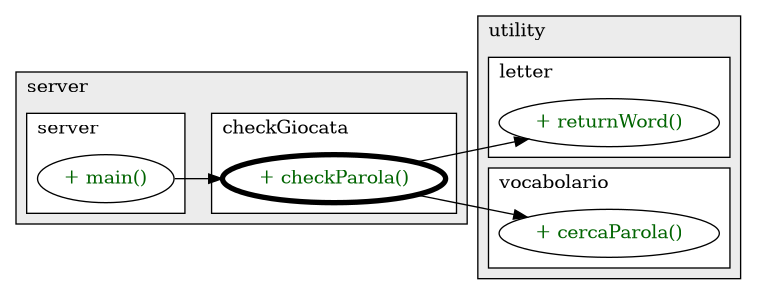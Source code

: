 @startuml

/' diagram meta data start
config=CallConfiguration;
{
  "rootMethod": "server.checkGiocata#checkParola(ArrayList\u003cletter\u003e,int)",
  "projectClassification": {
    "searchMode": "OpenProject", // OpenProject, AllProjects
    "includedProjects": "",
    "pathEndKeywords": "*.impl",
    "isClientPath": "",
    "isClientName": "",
    "isTestPath": "",
    "isTestName": "",
    "isMappingPath": "",
    "isMappingName": "",
    "isDataAccessPath": "",
    "isDataAccessName": "",
    "isDataStructurePath": "",
    "isDataStructureName": "",
    "isInterfaceStructuresPath": "",
    "isInterfaceStructuresName": "",
    "isEntryPointPath": "",
    "isEntryPointName": "",
    "treatFinalFieldsAsMandatory": false
  },
  "graphRestriction": {
    "classPackageExcludeFilter": "",
    "classPackageIncludeFilter": "",
    "classNameExcludeFilter": "",
    "classNameIncludeFilter": "",
    "methodNameExcludeFilter": "",
    "methodNameIncludeFilter": "",
    "removeByInheritance": "", // inheritance/annotation based filtering is done in a second step
    "removeByAnnotation": "",
    "removeByClassPackage": "", // cleanup the graph after inheritance/annotation based filtering is done
    "removeByClassName": "",
    "cutMappings": false,
    "cutEnum": true,
    "cutTests": true,
    "cutClient": true,
    "cutDataAccess": true,
    "cutInterfaceStructures": true,
    "cutDataStructures": true,
    "cutGetterAndSetter": true,
    "cutConstructors": true
  },
  "graphTraversal": {
    "forwardDepth": 3,
    "backwardDepth": 3,
    "classPackageExcludeFilter": "",
    "classPackageIncludeFilter": "",
    "classNameExcludeFilter": "",
    "classNameIncludeFilter": "",
    "methodNameExcludeFilter": "",
    "methodNameIncludeFilter": "",
    "hideMappings": false,
    "hideDataStructures": false,
    "hidePrivateMethods": true,
    "hideInterfaceCalls": true, // indirection: implementation -> interface (is hidden) -> implementation
    "onlyShowApplicationEntryPoints": false, // root node is included
    "useMethodCallsForStructureDiagram": "ForwardOnly" // ForwardOnly, BothDirections, No
  },
  "details": {
    "aggregation": "GroupByClass", // ByClass, GroupByClass, None
    "showMethodParametersTypes": false,
    "showMethodParametersNames": false,
    "showMethodReturnType": false,
    "showPackageLevels": 2,
    "showCallOrder": false,
    "edgeMode": "MethodsOnly", // TypesOnly, MethodsOnly, TypesAndMethods, MethodsAndDirectTypeUsage
    "showDetailedClassStructure": false
  },
  "rootClass": "server.checkGiocata",
  "extensionCallbackMethod": "" // qualified.class.name#methodName - signature: public static String method(String)
}
diagram meta data end '/



digraph g {
    rankdir="LR"
    splines=polyline
    

'nodes 
subgraph cluster_114978452 { 
   	label=utility
	labeljust=l
	fillcolor="#ececec"
	style=filled
   
   subgraph cluster_1312488 { 
   	label=letter
	labeljust=l
	fillcolor=white
	style=filled
   
   letter114978452XXXreturnWord433626989[
	label="+ returnWord()"
	style=filled
	fillcolor=white
	tooltip="letter

&#10;  Ritorna una stringa formata dalla concatenazione dei caratteri della lista di&#10;  oggetti lettera fornita&#10; &#10;  @param l la lista di oggetti lettera&#10;  @return una stringa rappresentante una parola generata dalla concatenazione&#10;  dei caratteri della lista di oggetti lettera fornita&#10; "
	fontcolor=darkgreen
];
} 

subgraph cluster_448905955 { 
   	label=vocabolario
	labeljust=l
	fillcolor=white
	style=filled
   
   vocabolario114978452XXXcercaParola1808118735[
	label="+ cercaParola()"
	style=filled
	fillcolor=white
	tooltip="vocabolario

null"
	fontcolor=darkgreen
];
} 
} 

subgraph cluster_905826493 { 
   	label=server
	labeljust=l
	fillcolor="#ececec"
	style=filled
   
   subgraph cluster_1202391237 { 
   	label=checkGiocata
	labeljust=l
	fillcolor=white
	style=filled
   
   checkGiocata905826493XXXcheckParola1463209656[
	label="+ checkParola()"
	style=filled
	fillcolor=white
	tooltip="checkGiocata

null"
	penwidth=4
	fontcolor=darkgreen
];
} 

subgraph cluster_575308878 { 
   	label=server
	labeljust=l
	fillcolor=white
	style=filled
   
   server905826493XXXmain1859653459[
	label="+ main()"
	style=filled
	fillcolor=white
	tooltip="server

null"
	fontcolor=darkgreen
];
} 
} 

'edges    
checkGiocata905826493XXXcheckParola1463209656 -> letter114978452XXXreturnWord433626989;
checkGiocata905826493XXXcheckParola1463209656 -> vocabolario114978452XXXcercaParola1808118735;
server905826493XXXmain1859653459 -> checkGiocata905826493XXXcheckParola1463209656;
    
}
@enduml